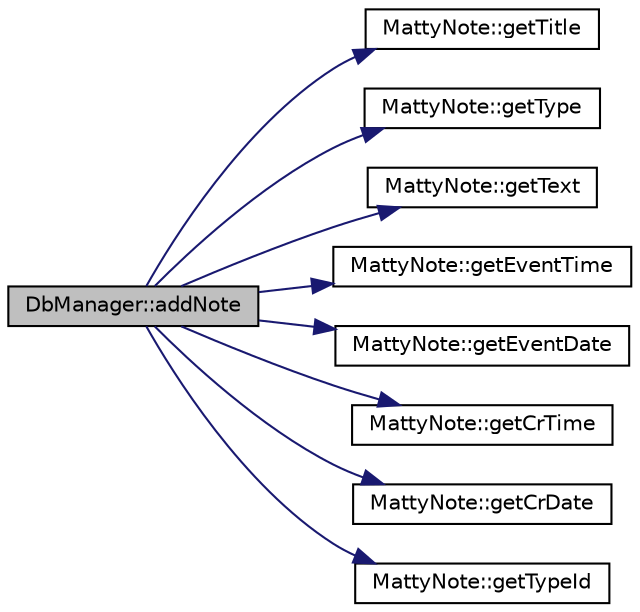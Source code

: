 digraph "DbManager::addNote"
{
  edge [fontname="Helvetica",fontsize="10",labelfontname="Helvetica",labelfontsize="10"];
  node [fontname="Helvetica",fontsize="10",shape=record];
  rankdir="LR";
  Node4 [label="DbManager::addNote",height=0.2,width=0.4,color="black", fillcolor="grey75", style="filled", fontcolor="black"];
  Node4 -> Node5 [color="midnightblue",fontsize="10",style="solid",fontname="Helvetica"];
  Node5 [label="MattyNote::getTitle",height=0.2,width=0.4,color="black", fillcolor="white", style="filled",URL="$classMattyNote.html#acb4af77f4177a0b17f140d4b4421e32e"];
  Node4 -> Node6 [color="midnightblue",fontsize="10",style="solid",fontname="Helvetica"];
  Node6 [label="MattyNote::getType",height=0.2,width=0.4,color="black", fillcolor="white", style="filled",URL="$classMattyNote.html#ad07b65692d79cf25e5c9008e111bd999"];
  Node4 -> Node7 [color="midnightblue",fontsize="10",style="solid",fontname="Helvetica"];
  Node7 [label="MattyNote::getText",height=0.2,width=0.4,color="black", fillcolor="white", style="filled",URL="$classMattyNote.html#a9213ac15a09625f59a95ede1b1470308"];
  Node4 -> Node8 [color="midnightblue",fontsize="10",style="solid",fontname="Helvetica"];
  Node8 [label="MattyNote::getEventTime",height=0.2,width=0.4,color="black", fillcolor="white", style="filled",URL="$classMattyNote.html#a8c7f06ff44ce23f5a9ce6d2364732a24"];
  Node4 -> Node9 [color="midnightblue",fontsize="10",style="solid",fontname="Helvetica"];
  Node9 [label="MattyNote::getEventDate",height=0.2,width=0.4,color="black", fillcolor="white", style="filled",URL="$classMattyNote.html#a8973578029ab29593061cca235ae84f9"];
  Node4 -> Node10 [color="midnightblue",fontsize="10",style="solid",fontname="Helvetica"];
  Node10 [label="MattyNote::getCrTime",height=0.2,width=0.4,color="black", fillcolor="white", style="filled",URL="$classMattyNote.html#a2acf19aded7d4b5c29db7af6b0c4b1f6"];
  Node4 -> Node11 [color="midnightblue",fontsize="10",style="solid",fontname="Helvetica"];
  Node11 [label="MattyNote::getCrDate",height=0.2,width=0.4,color="black", fillcolor="white", style="filled",URL="$classMattyNote.html#ade5ef053d6d9ba158d9842feadd39754"];
  Node4 -> Node12 [color="midnightblue",fontsize="10",style="solid",fontname="Helvetica"];
  Node12 [label="MattyNote::getTypeId",height=0.2,width=0.4,color="black", fillcolor="white", style="filled",URL="$classMattyNote.html#af5b90028a8e406e41b8c8a6de83685ef"];
}
